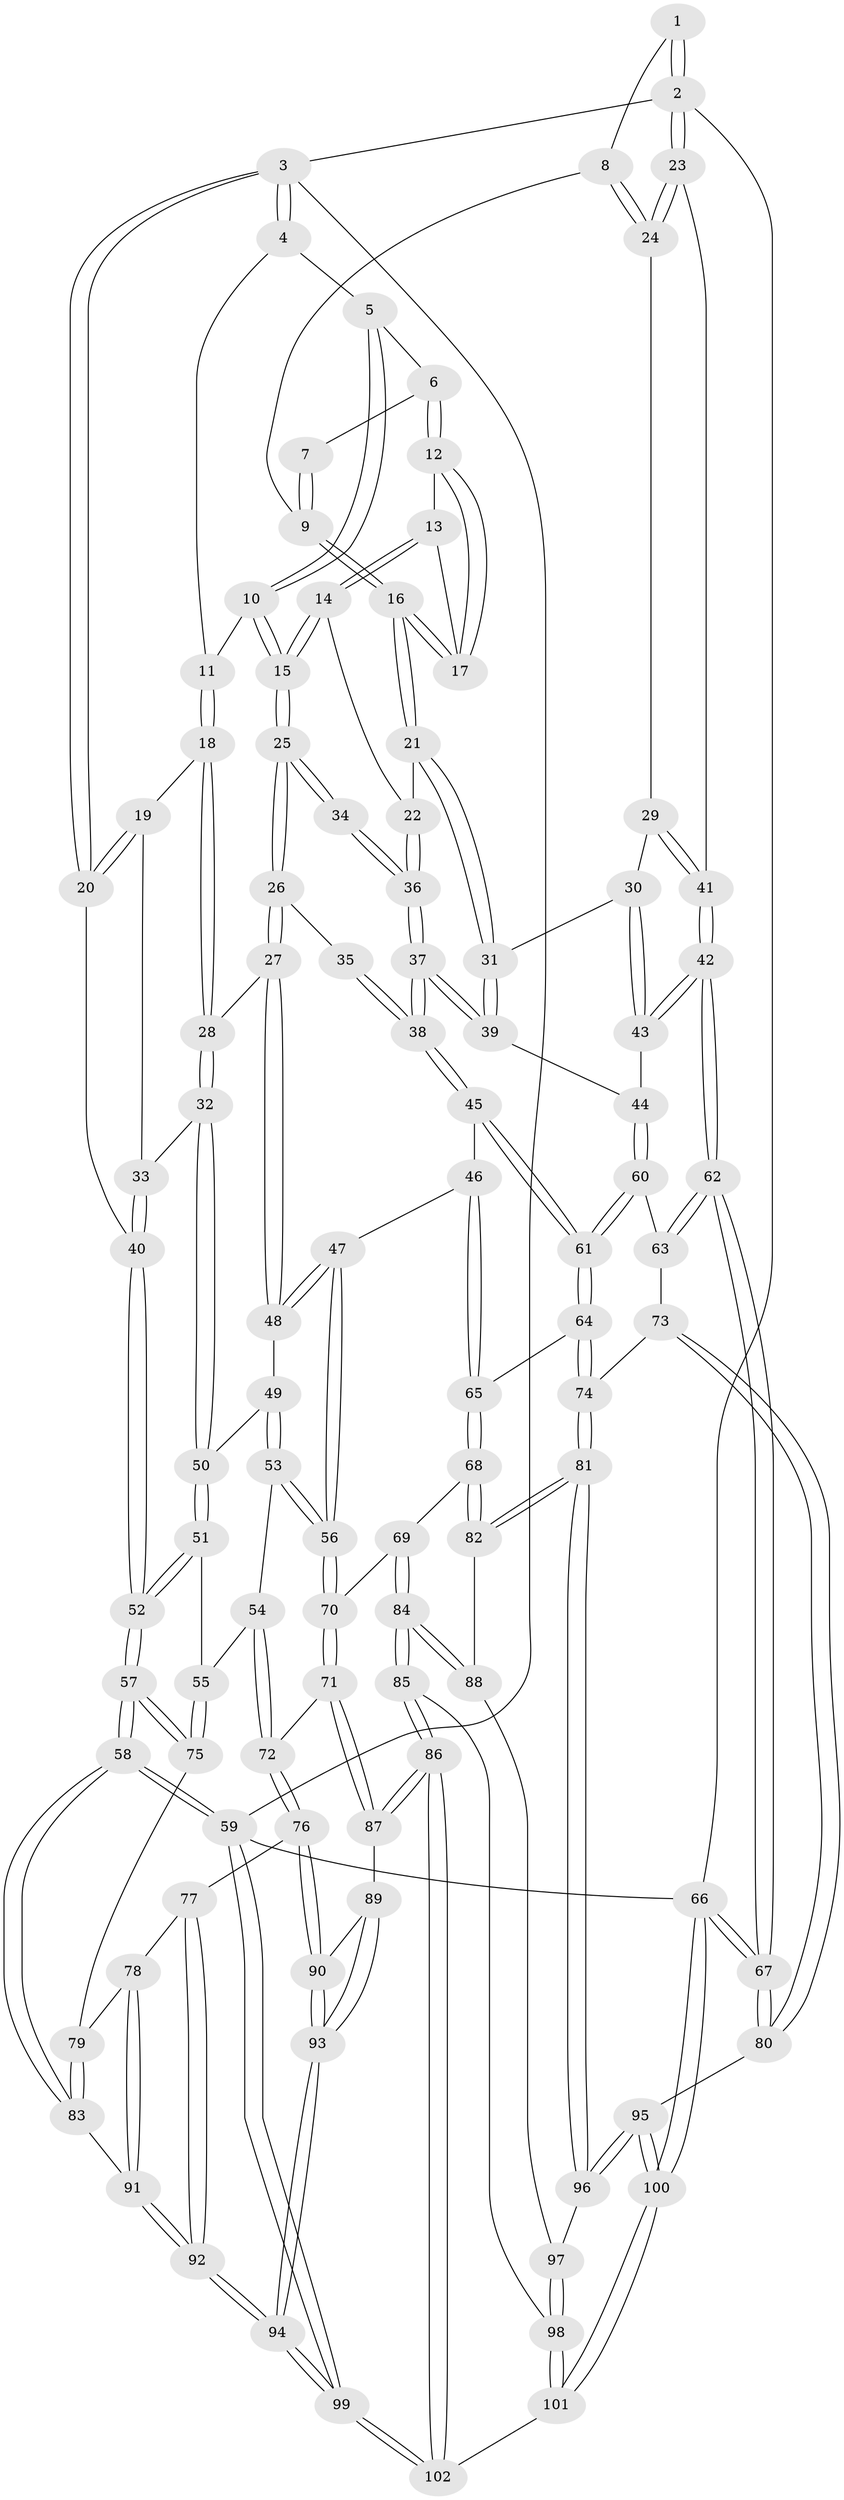 // coarse degree distribution, {4: 0.3380281690140845, 6: 0.16901408450704225, 10: 0.014084507042253521, 5: 0.39436619718309857, 3: 0.08450704225352113}
// Generated by graph-tools (version 1.1) at 2025/21/03/04/25 18:21:37]
// undirected, 102 vertices, 252 edges
graph export_dot {
graph [start="1"]
  node [color=gray90,style=filled];
  1 [pos="+0.9733914815757563+0"];
  2 [pos="+1+0"];
  3 [pos="+0+0"];
  4 [pos="+0.26030136887618066+0"];
  5 [pos="+0.4966740875363089+0"];
  6 [pos="+0.5970646645060594+0"];
  7 [pos="+0.6547100588680175+0"];
  8 [pos="+0.853206742645754+0.1313065727429687"];
  9 [pos="+0.7679513353011185+0.1367997163689948"];
  10 [pos="+0.4144701295305222+0.10522291180851276"];
  11 [pos="+0.28494843194191666+0.0871873421939115"];
  12 [pos="+0.5987984716411858+0"];
  13 [pos="+0.5881394040819309+0.12664332644268705"];
  14 [pos="+0.5433519893663418+0.19699156374914287"];
  15 [pos="+0.4310652600706293+0.22608312986436246"];
  16 [pos="+0.7333821817900534+0.19052074306367142"];
  17 [pos="+0.6638078935028784+0.1462393854422732"];
  18 [pos="+0.1858066178222078+0.12879926341706693"];
  19 [pos="+0+0"];
  20 [pos="+0+0"];
  21 [pos="+0.7257884662465474+0.21962735899779706"];
  22 [pos="+0.690612767413048+0.25335324461072417"];
  23 [pos="+1+0.04272461393625734"];
  24 [pos="+0.9308421990340311+0.16935705157321743"];
  25 [pos="+0.4220108728061401+0.2450645056012222"];
  26 [pos="+0.4215335575697946+0.24579243418494975"];
  27 [pos="+0.41804892235353286+0.24998329809500136"];
  28 [pos="+0.25155411467617933+0.2568912507821377"];
  29 [pos="+0.8799084942970727+0.30731601822872445"];
  30 [pos="+0.8796163759616515+0.3075542883598096"];
  31 [pos="+0.8746116961856589+0.3097449508409119"];
  32 [pos="+0.16730868409575086+0.3580470279986631"];
  33 [pos="+0.11660262656402975+0.31359394424979514"];
  34 [pos="+0.5911925847341077+0.3040974384778052"];
  35 [pos="+0.5569404964974187+0.3343152014162357"];
  36 [pos="+0.6754543428971101+0.3216667464100722"];
  37 [pos="+0.6776829687006405+0.4390123631500627"];
  38 [pos="+0.6702898459071107+0.4448926876695498"];
  39 [pos="+0.8009650849556669+0.44536456171108296"];
  40 [pos="+0+0.2832946255149996"];
  41 [pos="+1+0.3439302717856635"];
  42 [pos="+1+0.4504336181887093"];
  43 [pos="+0.9723403983868332+0.4233853647054616"];
  44 [pos="+0.832126768994405+0.47336464342301"];
  45 [pos="+0.66407619921671+0.4511431634689303"];
  46 [pos="+0.6258523903457331+0.4817613294121951"];
  47 [pos="+0.5774705717218803+0.50407212400544"];
  48 [pos="+0.4250209249302712+0.34152347092433494"];
  49 [pos="+0.328451081420404+0.46401063496482936"];
  50 [pos="+0.16586849958952615+0.3716232897103065"];
  51 [pos="+0.10162079769962597+0.4578418461725237"];
  52 [pos="+0+0.5177371300401388"];
  53 [pos="+0.3404948392016109+0.5476600774639623"];
  54 [pos="+0.31725146630415246+0.5674996117467145"];
  55 [pos="+0.1977523211888209+0.5945292672730237"];
  56 [pos="+0.5207468004086369+0.5915232269317228"];
  57 [pos="+0+0.6772897445009674"];
  58 [pos="+0+0.7872093884414961"];
  59 [pos="+0+1"];
  60 [pos="+0.8831029565145918+0.5781292295037592"];
  61 [pos="+0.8007528035199977+0.6481782136661182"];
  62 [pos="+1+0.49157762577291036"];
  63 [pos="+0.8883332998372949+0.5798402102071445"];
  64 [pos="+0.7858442704635604+0.6670017605239738"];
  65 [pos="+0.7508272000070111+0.6761190546456805"];
  66 [pos="+1+1"];
  67 [pos="+1+0.8097561981546683"];
  68 [pos="+0.6926999254867598+0.7223037729795895"];
  69 [pos="+0.6338090295131911+0.7052126433081003"];
  70 [pos="+0.5293320281594922+0.6653067503530221"];
  71 [pos="+0.5113954206626106+0.6972597525581623"];
  72 [pos="+0.3324141741677114+0.7219166513078236"];
  73 [pos="+0.9363526934838062+0.6774462117965314"];
  74 [pos="+0.8699592186591256+0.7875451770242807"];
  75 [pos="+0.17920324107163288+0.6400429864689658"];
  76 [pos="+0.29916880022022435+0.7621570026828575"];
  77 [pos="+0.2737182708424512+0.7612275102025791"];
  78 [pos="+0.22744008414246136+0.7500394178674943"];
  79 [pos="+0.18954559591238226+0.6971411702367988"];
  80 [pos="+1+0.8110418090381973"];
  81 [pos="+0.8769603550103355+0.8422103908321885"];
  82 [pos="+0.6951097560663139+0.7337754322966398"];
  83 [pos="+0+0.8091235787284095"];
  84 [pos="+0.6027276904313666+0.8898465060768819"];
  85 [pos="+0.5963363056518742+0.8940681599591881"];
  86 [pos="+0.5220733226768003+0.9142885253583904"];
  87 [pos="+0.49330697315544936+0.8676526531396931"];
  88 [pos="+0.6924100034375221+0.8397643631252861"];
  89 [pos="+0.45980328330866954+0.863492327224703"];
  90 [pos="+0.3277562676599163+0.8050713002358096"];
  91 [pos="+0.14047253678829916+0.8659869130422935"];
  92 [pos="+0.21394728942220712+0.988794100657105"];
  93 [pos="+0.2786902671578254+0.944593446379924"];
  94 [pos="+0.22327015766234384+1"];
  95 [pos="+0.9088700090117506+0.8817548815590839"];
  96 [pos="+0.8822142611348069+0.8593471729366653"];
  97 [pos="+0.755000653842467+0.8725020302558016"];
  98 [pos="+0.7229185853311524+0.9754168410839559"];
  99 [pos="+0.22101966812752047+1"];
  100 [pos="+0.8154613116055343+1"];
  101 [pos="+0.7989963502590675+1"];
  102 [pos="+0.4876699425856679+1"];
  1 -- 2;
  1 -- 2;
  1 -- 8;
  2 -- 3;
  2 -- 23;
  2 -- 23;
  2 -- 66;
  3 -- 4;
  3 -- 4;
  3 -- 20;
  3 -- 20;
  3 -- 59;
  4 -- 5;
  4 -- 11;
  5 -- 6;
  5 -- 10;
  5 -- 10;
  6 -- 7;
  6 -- 12;
  6 -- 12;
  7 -- 9;
  7 -- 9;
  8 -- 9;
  8 -- 24;
  8 -- 24;
  9 -- 16;
  9 -- 16;
  10 -- 11;
  10 -- 15;
  10 -- 15;
  11 -- 18;
  11 -- 18;
  12 -- 13;
  12 -- 17;
  12 -- 17;
  13 -- 14;
  13 -- 14;
  13 -- 17;
  14 -- 15;
  14 -- 15;
  14 -- 22;
  15 -- 25;
  15 -- 25;
  16 -- 17;
  16 -- 17;
  16 -- 21;
  16 -- 21;
  18 -- 19;
  18 -- 28;
  18 -- 28;
  19 -- 20;
  19 -- 20;
  19 -- 33;
  20 -- 40;
  21 -- 22;
  21 -- 31;
  21 -- 31;
  22 -- 36;
  22 -- 36;
  23 -- 24;
  23 -- 24;
  23 -- 41;
  24 -- 29;
  25 -- 26;
  25 -- 26;
  25 -- 34;
  25 -- 34;
  26 -- 27;
  26 -- 27;
  26 -- 35;
  27 -- 28;
  27 -- 48;
  27 -- 48;
  28 -- 32;
  28 -- 32;
  29 -- 30;
  29 -- 41;
  29 -- 41;
  30 -- 31;
  30 -- 43;
  30 -- 43;
  31 -- 39;
  31 -- 39;
  32 -- 33;
  32 -- 50;
  32 -- 50;
  33 -- 40;
  33 -- 40;
  34 -- 36;
  34 -- 36;
  35 -- 38;
  35 -- 38;
  36 -- 37;
  36 -- 37;
  37 -- 38;
  37 -- 38;
  37 -- 39;
  37 -- 39;
  38 -- 45;
  38 -- 45;
  39 -- 44;
  40 -- 52;
  40 -- 52;
  41 -- 42;
  41 -- 42;
  42 -- 43;
  42 -- 43;
  42 -- 62;
  42 -- 62;
  43 -- 44;
  44 -- 60;
  44 -- 60;
  45 -- 46;
  45 -- 61;
  45 -- 61;
  46 -- 47;
  46 -- 65;
  46 -- 65;
  47 -- 48;
  47 -- 48;
  47 -- 56;
  47 -- 56;
  48 -- 49;
  49 -- 50;
  49 -- 53;
  49 -- 53;
  50 -- 51;
  50 -- 51;
  51 -- 52;
  51 -- 52;
  51 -- 55;
  52 -- 57;
  52 -- 57;
  53 -- 54;
  53 -- 56;
  53 -- 56;
  54 -- 55;
  54 -- 72;
  54 -- 72;
  55 -- 75;
  55 -- 75;
  56 -- 70;
  56 -- 70;
  57 -- 58;
  57 -- 58;
  57 -- 75;
  57 -- 75;
  58 -- 59;
  58 -- 59;
  58 -- 83;
  58 -- 83;
  59 -- 99;
  59 -- 99;
  59 -- 66;
  60 -- 61;
  60 -- 61;
  60 -- 63;
  61 -- 64;
  61 -- 64;
  62 -- 63;
  62 -- 63;
  62 -- 67;
  62 -- 67;
  63 -- 73;
  64 -- 65;
  64 -- 74;
  64 -- 74;
  65 -- 68;
  65 -- 68;
  66 -- 67;
  66 -- 67;
  66 -- 100;
  66 -- 100;
  67 -- 80;
  67 -- 80;
  68 -- 69;
  68 -- 82;
  68 -- 82;
  69 -- 70;
  69 -- 84;
  69 -- 84;
  70 -- 71;
  70 -- 71;
  71 -- 72;
  71 -- 87;
  71 -- 87;
  72 -- 76;
  72 -- 76;
  73 -- 74;
  73 -- 80;
  73 -- 80;
  74 -- 81;
  74 -- 81;
  75 -- 79;
  76 -- 77;
  76 -- 90;
  76 -- 90;
  77 -- 78;
  77 -- 92;
  77 -- 92;
  78 -- 79;
  78 -- 91;
  78 -- 91;
  79 -- 83;
  79 -- 83;
  80 -- 95;
  81 -- 82;
  81 -- 82;
  81 -- 96;
  81 -- 96;
  82 -- 88;
  83 -- 91;
  84 -- 85;
  84 -- 85;
  84 -- 88;
  84 -- 88;
  85 -- 86;
  85 -- 86;
  85 -- 98;
  86 -- 87;
  86 -- 87;
  86 -- 102;
  86 -- 102;
  87 -- 89;
  88 -- 97;
  89 -- 90;
  89 -- 93;
  89 -- 93;
  90 -- 93;
  90 -- 93;
  91 -- 92;
  91 -- 92;
  92 -- 94;
  92 -- 94;
  93 -- 94;
  93 -- 94;
  94 -- 99;
  94 -- 99;
  95 -- 96;
  95 -- 96;
  95 -- 100;
  95 -- 100;
  96 -- 97;
  97 -- 98;
  97 -- 98;
  98 -- 101;
  98 -- 101;
  99 -- 102;
  99 -- 102;
  100 -- 101;
  100 -- 101;
  101 -- 102;
}
